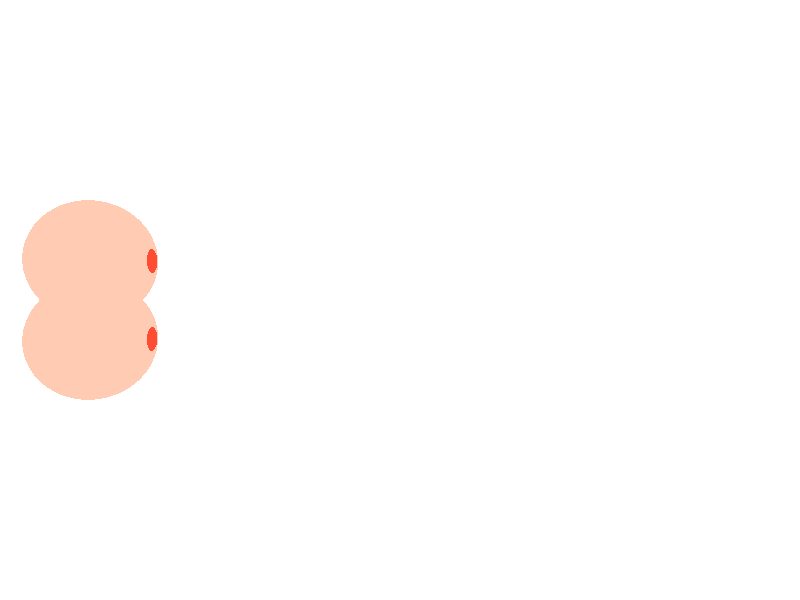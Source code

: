 camera
{
	location <0,0,0> // la position de l'observateur
	look_at <1000,0,0>  // le point de vue
	//right x*image_width/image_height	// aspect ratio
	//angle 45 // l'angle de la caméra
}

light_source { <1000,0,0>
      color rgb<1,1,1>
}

sphere { <2000,130,1020>, 200 // coord centre et rayon
         pigment { color rgb <1,0.8,0.70> }
}

sphere { <2000,-130,1020>, 200 // coord centre et rayon
         pigment { color rgb <1,0.8,0.70> }
}

sphere { <2000,130,893>, 80 // coord centre et rayon
		pigment { color rgb <1,0.3,0.2> }

}

sphere { <2000,-130,893>, 80 // coord centre et rayon
		pigment { color rgb <1,0.3,0.2> }
}

sphere { <2000,130,818>, 10 // coord centre et rayon
		pigment { color rgb <1,0.3,0.2> }

}

sphere { <2000,-130,818>, 10 // coord centre et rayon
		pigment { color rgb <1,0.3,0.2> }
}

plane { <0,0,1>,2000 // coord centre et rayon
        pigment { color rgb <1,1,1> }

}

plane { <0,0,-1>,1000 // coord centre et rayon
        pigment { color rgb <1,1,1> }
}

plane { <1,0,0>,4000 // coord centre et rayon
        pigment { color rgb <1,1,1> }
        finish {reflection 1}
}

plane { <-1,0,0>,4000 // coord centre et rayon
        pigment { color rgb <1,1,1> }
        finish {reflection 1}
}

plane { <0,1,0>,2000 // coord centre et rayon
        pigment { color rgb <1,1,1> }

}

plane { <0,-1,0>,2000 // coord centre et rayon
        pigment { color rgb <1,1,1> }

}

//254 | 195 | 172
